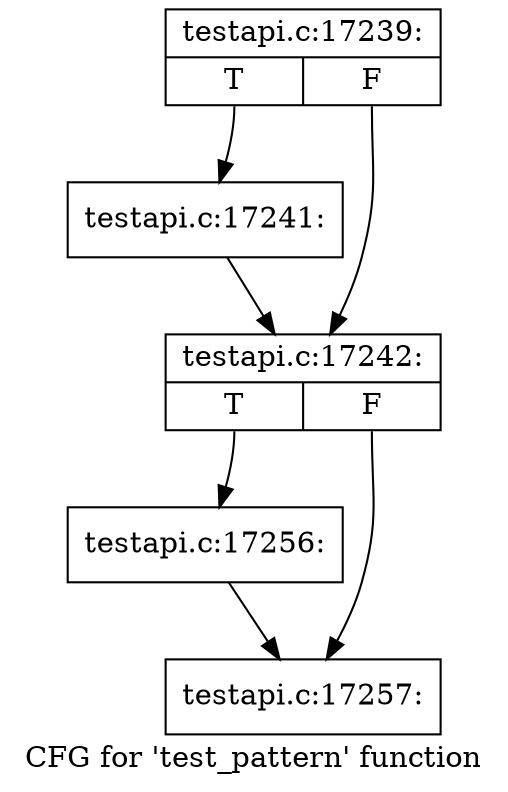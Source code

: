 digraph "CFG for 'test_pattern' function" {
	label="CFG for 'test_pattern' function";

	Node0x499f0e0 [shape=record,label="{testapi.c:17239:|{<s0>T|<s1>F}}"];
	Node0x499f0e0:s0 -> Node0x49acf00;
	Node0x499f0e0:s1 -> Node0x48ee320;
	Node0x49acf00 [shape=record,label="{testapi.c:17241:}"];
	Node0x49acf00 -> Node0x48ee320;
	Node0x48ee320 [shape=record,label="{testapi.c:17242:|{<s0>T|<s1>F}}"];
	Node0x48ee320:s0 -> Node0x49afc80;
	Node0x48ee320:s1 -> Node0x49b02d0;
	Node0x49afc80 [shape=record,label="{testapi.c:17256:}"];
	Node0x49afc80 -> Node0x49b02d0;
	Node0x49b02d0 [shape=record,label="{testapi.c:17257:}"];
}
